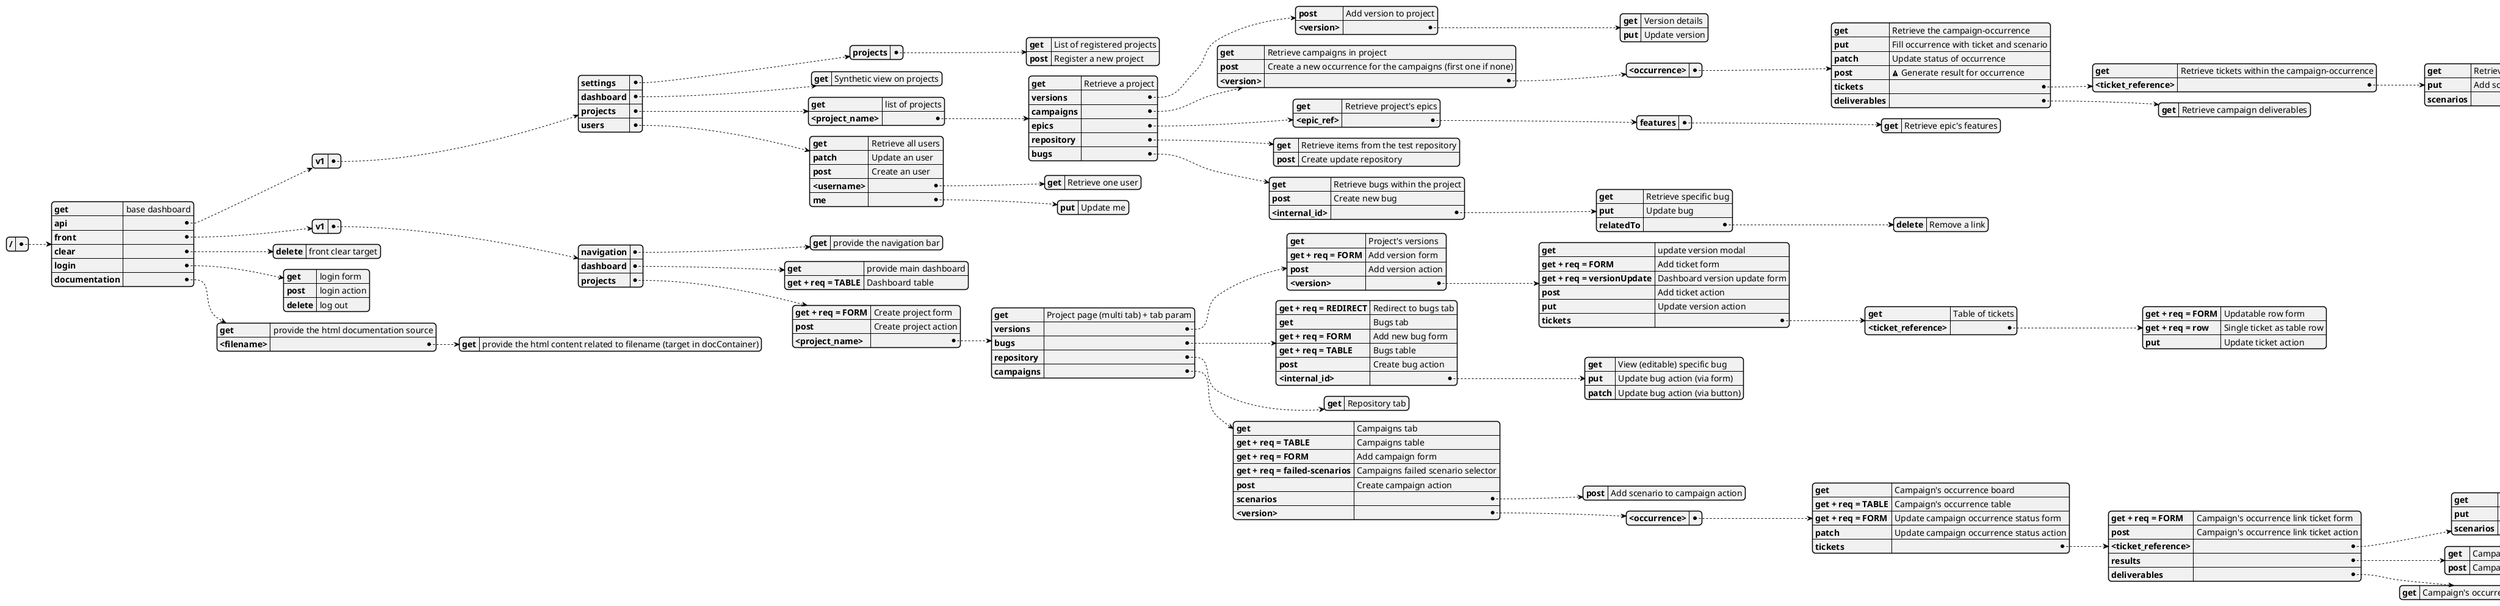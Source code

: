 @startjson
{
"/": {"get": "base dashboard",
      "api": {
        "v1": {
            "settings" : {
                "projects": {
                    "get": "List of registered projects",
                    "post": "Register a new project"
                    }
                },
            "dashboard": {
                "get": "Synthetic view on projects"
            },
            "projects": {
                "get": "list of projects",
                "<project_name>": {
                    "get": "Retrieve a project",
                    "versions": {
                        "post": "Add version to project",
                        "<version>": {
                            "get": "Version details",
                            "put": "Update version"
                        }
                    },
                    "campaigns": {
                        "get": "Retrieve campaigns in project",
                        "post": "Create a new occurrence for the campaigns (first one if none)",
                        "<version>": {
                            "<occurrence>": {
                                "get": "Retrieve the campaign-occurrence",
                                "put": "Fill occurrence with ticket and scenario",
                                "patch": "Update status of occurrence",
                                "post": "<&warning> Generate result for occurrence",
                                "tickets": {
                                    "get": "Retrieve tickets within the campaign-occurrence",
                                    "<ticket_reference>": {
                                        "get": "Retrieve ticket in the campaign-occurrence",
                                        "put": "Add scenario linked to ticket",
                                        "scenarios": {
                                            "<scenario_id>": {
                                                "get": "Retrieve current scenario update form",
                                                "status": {
                                                    "put": "Update scenario status"
                                                }
                                            }
                                        }
                                    }
                                },
                                "deliverables": {
                                    "get": "Retrieve campaign deliverables"
                                }
                            }
                        }
                    },
                    "epics": {
                        "get": "Retrieve project's epics",
                        "<epic_ref>": {
                            "features": {
                                "get": "Retrieve epic's features"
                            }
                        }
                    },
                    "repository":{
                        "get": "Retrieve items from the test repository",
                        "post": "Create update repository"
                    },
                    "bugs": {
                        "get": "Retrieve bugs within the project",
                        "post": "Create new bug",
                        "<internal_id>": {
                            "get":"Retrieve specific bug",
                            "put": "Update bug",
                            "relatedTo": {
                                "delete": "Remove a link"
                            }
                        }
                    }
                }
            },
            "users": {
                "get": "Retrieve all users",
                "patch": "Update an user",
                "post": "Create an user",
                "<username>": {
                    "get": "Retrieve one user"
                },
                "me": {
                    "put": "Update me"
                }
            }
        }
      },
      "front": {
        "v1": {
            "navigation": {
                "get": "provide the navigation bar"
            },
            "dashboard": {
                "get": "provide main dashboard",
                "get + req = TABLE": "Dashboard table"
            },
            "projects": {
                "get + req = FORM": "Create project form",
                "post": "Create project action",
                "<project_name>":{
                    "get": "Project page (multi tab) + tab param",
                    "versions": {
                        "get": "Project's versions",
                        "get + req = FORM": "Add version form",
                        "post": "Add version action",
                        "<version>":{
                            "get": "update version modal",
                            "get + req = FORM": "Add ticket form",
                            "get + req = versionUpdate": "Dashboard version update form",
                            "post": "Add ticket action",
                            "put": "Update version action",
                            "tickets": {
                                "get": "Table of tickets",
                                "<ticket_reference>": {
                                    "get + req = FORM": "Updatable row form",
                                    "get + req = row": "Single ticket as table row",
                                    "put": "Update ticket action"
                                }
                            }
                        }
                    },
                    "bugs": {
                        "get + req = REDIRECT": "Redirect to bugs tab",
                        "get": "Bugs tab",
                        "get + req = FORM": "Add new bug form",
                        "get + req = TABLE": "Bugs table",
                        "post": "Create bug action",
                        "<internal_id>": {
                            "get": "View (editable) specific bug",
                            "put": "Update bug action (via form)",
                            "patch": "Update bug action (via button)"
                        }
                    },
                    "repository": {
                        "get": "Repository tab"
                    },
                    "campaigns": {
                        "get": "Campaigns tab",
                        "get + req = TABLE": "Campaigns table",
                        "get + req = FORM": "Add campaign form",
                        "get + req = failed-scenarios": "Campaigns failed scenario selector",
                        "post": "Create campaign action",
                        "scenarios" : {
                            "post": "Add scenario to campaign action"
                        },
                        "<version>": {
                            "<occurrence>": {
                                "get": "Campaign's occurrence board",
                                "get + req = TABLE": "Campaign's occurrence table",
                                "get + req = FORM": "Update campaign occurrence status form",
                                "patch": "Update campaign occurrence status action",
                                "tickets": {
                                    "get + req = FORM": "Campaign's occurrence link ticket form",
                                    "post": "Campaign's occurrence link ticket action",
                                    "<ticket_reference>": {
                                        "get": "Add scenarios to ticket form",
                                        "put": "Add scenarios to ticket action",
                                        "scenarios": {
                                            "get + req = statistics": "Tickets scenarios status statistics",
                                            "get": "Table of ticket's scenarios",
                                            "<scenario_internal_id>": {
                                                "get": "Update scenario status form",
                                                "put": "Update scenario status action",
                                                "delete": "Remove scenario from ticket action"
                                            }
                                        }
                                    },
                                    "results": {
                                        "get": "Campaign's occurrence results graph",
                                        "post": "Campaign's occurrence current status"
                                    },
                                    "deliverables": {
                                        "get": "Campaign's occurrence documents Test Plan or Test evidence"
                                    }
                                }
                            }
                        }

                    }
                }
            }
        }
      },
      "clear": {
        "delete": "front clear target"},
      "login": {
        "get" : "login form",
        "post": "login action",
        "delete": "log out"
      },
      "documentation": {
        "get": "provide the html documentation source",
        "<filename>": {
            "get": "provide the html content related to filename (target in docContainer)"
        }
      }
    }
}
@endjson
